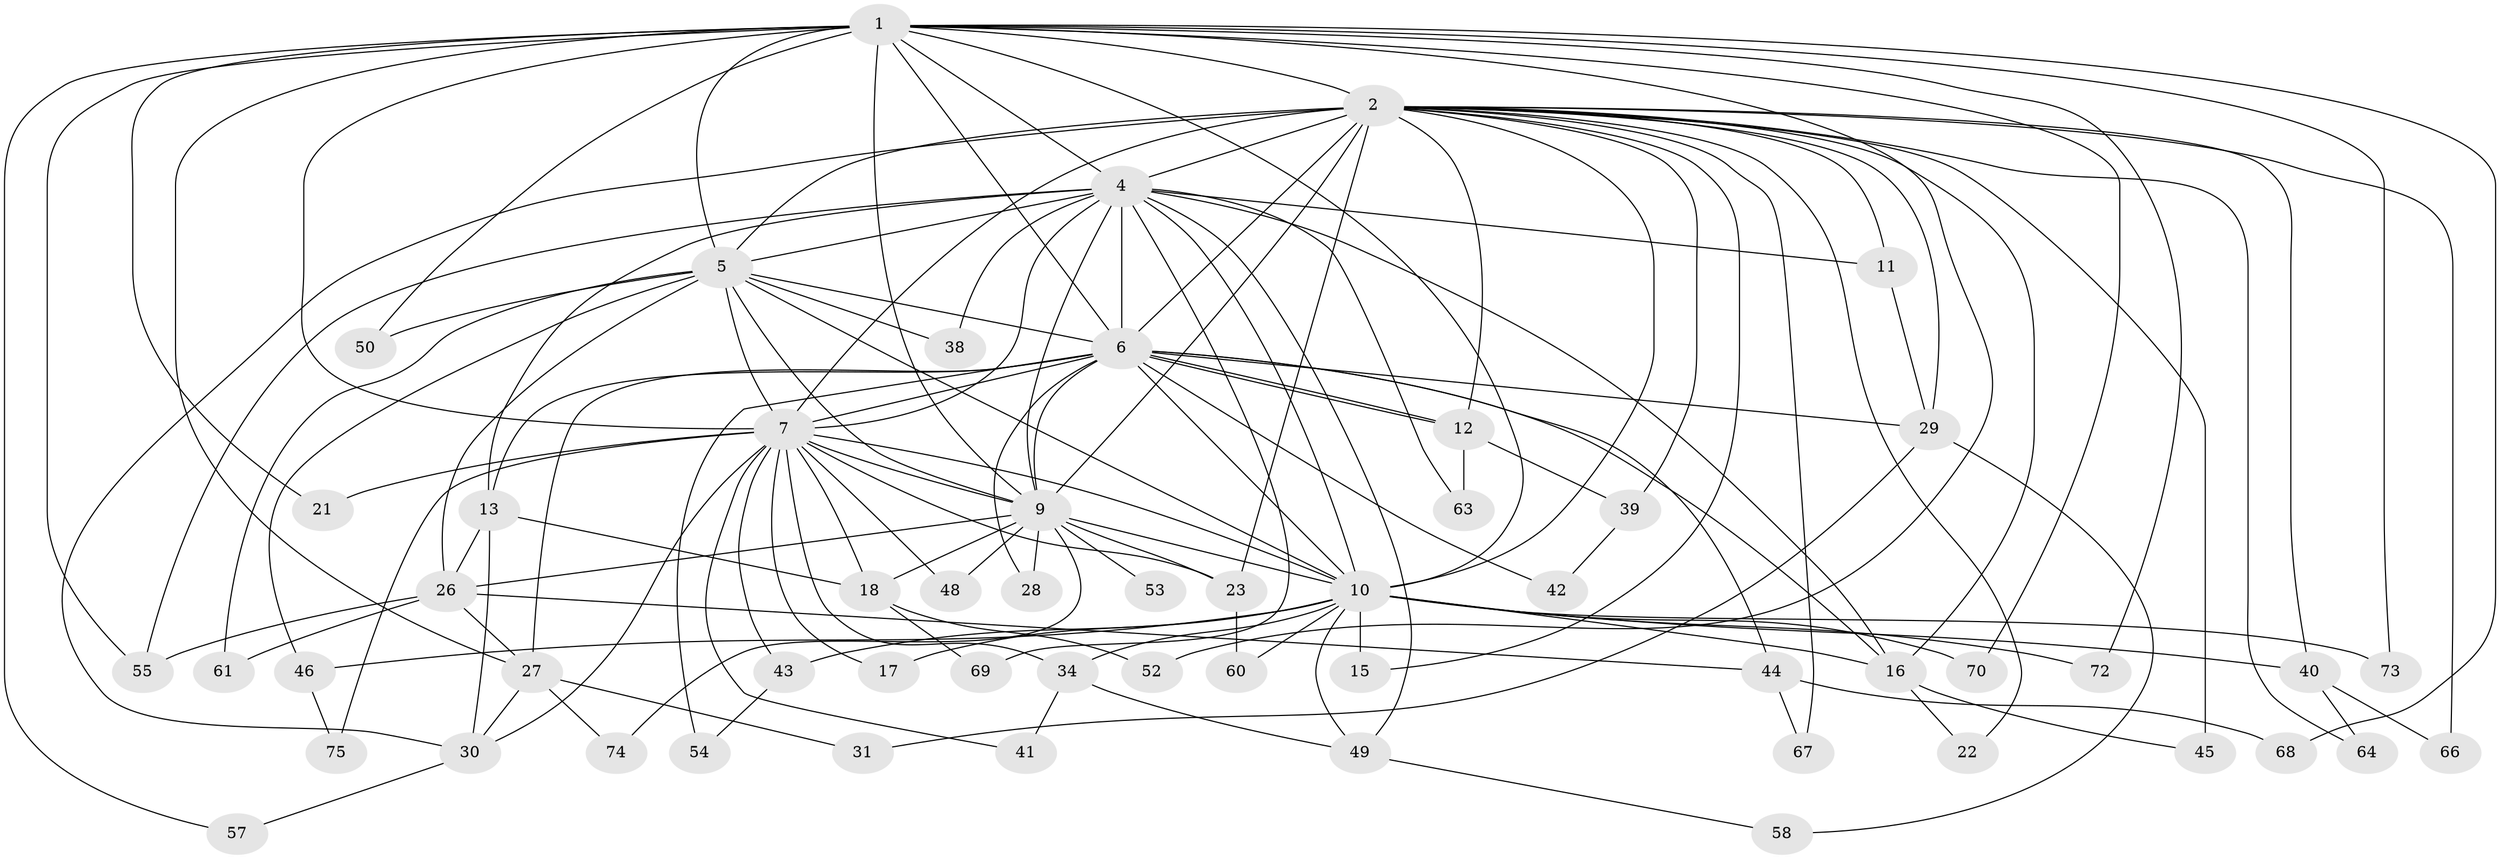 // Generated by graph-tools (version 1.1) at 2025/23/03/03/25 07:23:47]
// undirected, 56 vertices, 135 edges
graph export_dot {
graph [start="1"]
  node [color=gray90,style=filled];
  1 [super="+20"];
  2 [super="+3"];
  4 [super="+71"];
  5 [super="+76"];
  6 [super="+36"];
  7 [super="+8"];
  9 [super="+14"];
  10 [super="+59"];
  11;
  12 [super="+33"];
  13 [super="+51"];
  15;
  16 [super="+19"];
  17;
  18 [super="+25"];
  21 [super="+62"];
  22;
  23 [super="+24"];
  26 [super="+47"];
  27 [super="+37"];
  28;
  29 [super="+35"];
  30 [super="+32"];
  31;
  34;
  38;
  39;
  40;
  41;
  42;
  43;
  44;
  45;
  46;
  48;
  49 [super="+56"];
  50;
  52;
  53;
  54;
  55;
  57;
  58;
  60 [super="+65"];
  61;
  63;
  64;
  66 [super="+77"];
  67;
  68;
  69;
  70;
  72;
  73;
  74;
  75;
  1 -- 2 [weight=2];
  1 -- 4;
  1 -- 5;
  1 -- 6;
  1 -- 7 [weight=2];
  1 -- 9;
  1 -- 10 [weight=2];
  1 -- 21;
  1 -- 27;
  1 -- 50;
  1 -- 55;
  1 -- 57;
  1 -- 68;
  1 -- 72;
  1 -- 73;
  1 -- 52;
  1 -- 70;
  2 -- 4 [weight=2];
  2 -- 5 [weight=2];
  2 -- 6 [weight=2];
  2 -- 7 [weight=4];
  2 -- 9 [weight=3];
  2 -- 10 [weight=2];
  2 -- 11;
  2 -- 23;
  2 -- 39;
  2 -- 40;
  2 -- 45;
  2 -- 67;
  2 -- 29;
  2 -- 64;
  2 -- 66;
  2 -- 15;
  2 -- 22;
  2 -- 30;
  2 -- 12;
  2 -- 16;
  4 -- 5;
  4 -- 6;
  4 -- 7 [weight=2];
  4 -- 9;
  4 -- 10;
  4 -- 11;
  4 -- 13;
  4 -- 16;
  4 -- 38;
  4 -- 63;
  4 -- 69;
  4 -- 55;
  4 -- 49;
  5 -- 6;
  5 -- 7 [weight=2];
  5 -- 9;
  5 -- 10;
  5 -- 26;
  5 -- 38;
  5 -- 46;
  5 -- 50;
  5 -- 61;
  6 -- 7 [weight=2];
  6 -- 9 [weight=2];
  6 -- 10;
  6 -- 12;
  6 -- 12;
  6 -- 13;
  6 -- 16;
  6 -- 27;
  6 -- 28;
  6 -- 29;
  6 -- 42;
  6 -- 44;
  6 -- 54;
  7 -- 9 [weight=2];
  7 -- 10 [weight=2];
  7 -- 17;
  7 -- 18;
  7 -- 23;
  7 -- 30;
  7 -- 41;
  7 -- 43;
  7 -- 34;
  7 -- 75;
  7 -- 48;
  7 -- 21 [weight=2];
  9 -- 10;
  9 -- 28;
  9 -- 48;
  9 -- 53 [weight=2];
  9 -- 74;
  9 -- 23;
  9 -- 18;
  9 -- 26;
  10 -- 15;
  10 -- 17;
  10 -- 34;
  10 -- 40;
  10 -- 43;
  10 -- 46;
  10 -- 49;
  10 -- 60;
  10 -- 70;
  10 -- 72;
  10 -- 73;
  10 -- 16;
  11 -- 29;
  12 -- 63;
  12 -- 39;
  13 -- 18;
  13 -- 26;
  13 -- 30;
  16 -- 22;
  16 -- 45;
  18 -- 52;
  18 -- 69;
  23 -- 60 [weight=2];
  26 -- 44;
  26 -- 61;
  26 -- 55;
  26 -- 27;
  27 -- 30;
  27 -- 31;
  27 -- 74;
  29 -- 31;
  29 -- 58;
  30 -- 57;
  34 -- 41;
  34 -- 49;
  39 -- 42;
  40 -- 64;
  40 -- 66;
  43 -- 54;
  44 -- 67;
  44 -- 68;
  46 -- 75;
  49 -- 58;
}
